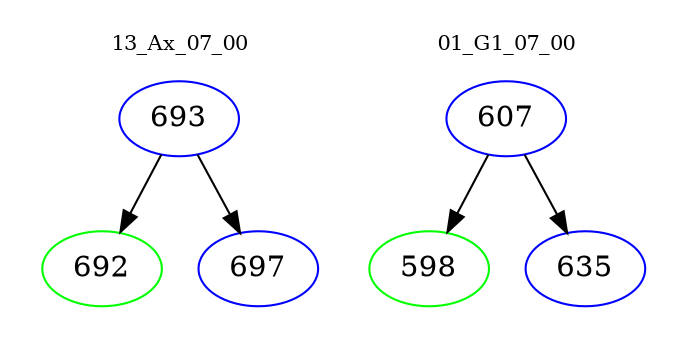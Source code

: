 digraph{
subgraph cluster_0 {
color = white
label = "13_Ax_07_00";
fontsize=10;
T0_693 [label="693", color="blue"]
T0_693 -> T0_692 [color="black"]
T0_692 [label="692", color="green"]
T0_693 -> T0_697 [color="black"]
T0_697 [label="697", color="blue"]
}
subgraph cluster_1 {
color = white
label = "01_G1_07_00";
fontsize=10;
T1_607 [label="607", color="blue"]
T1_607 -> T1_598 [color="black"]
T1_598 [label="598", color="green"]
T1_607 -> T1_635 [color="black"]
T1_635 [label="635", color="blue"]
}
}
